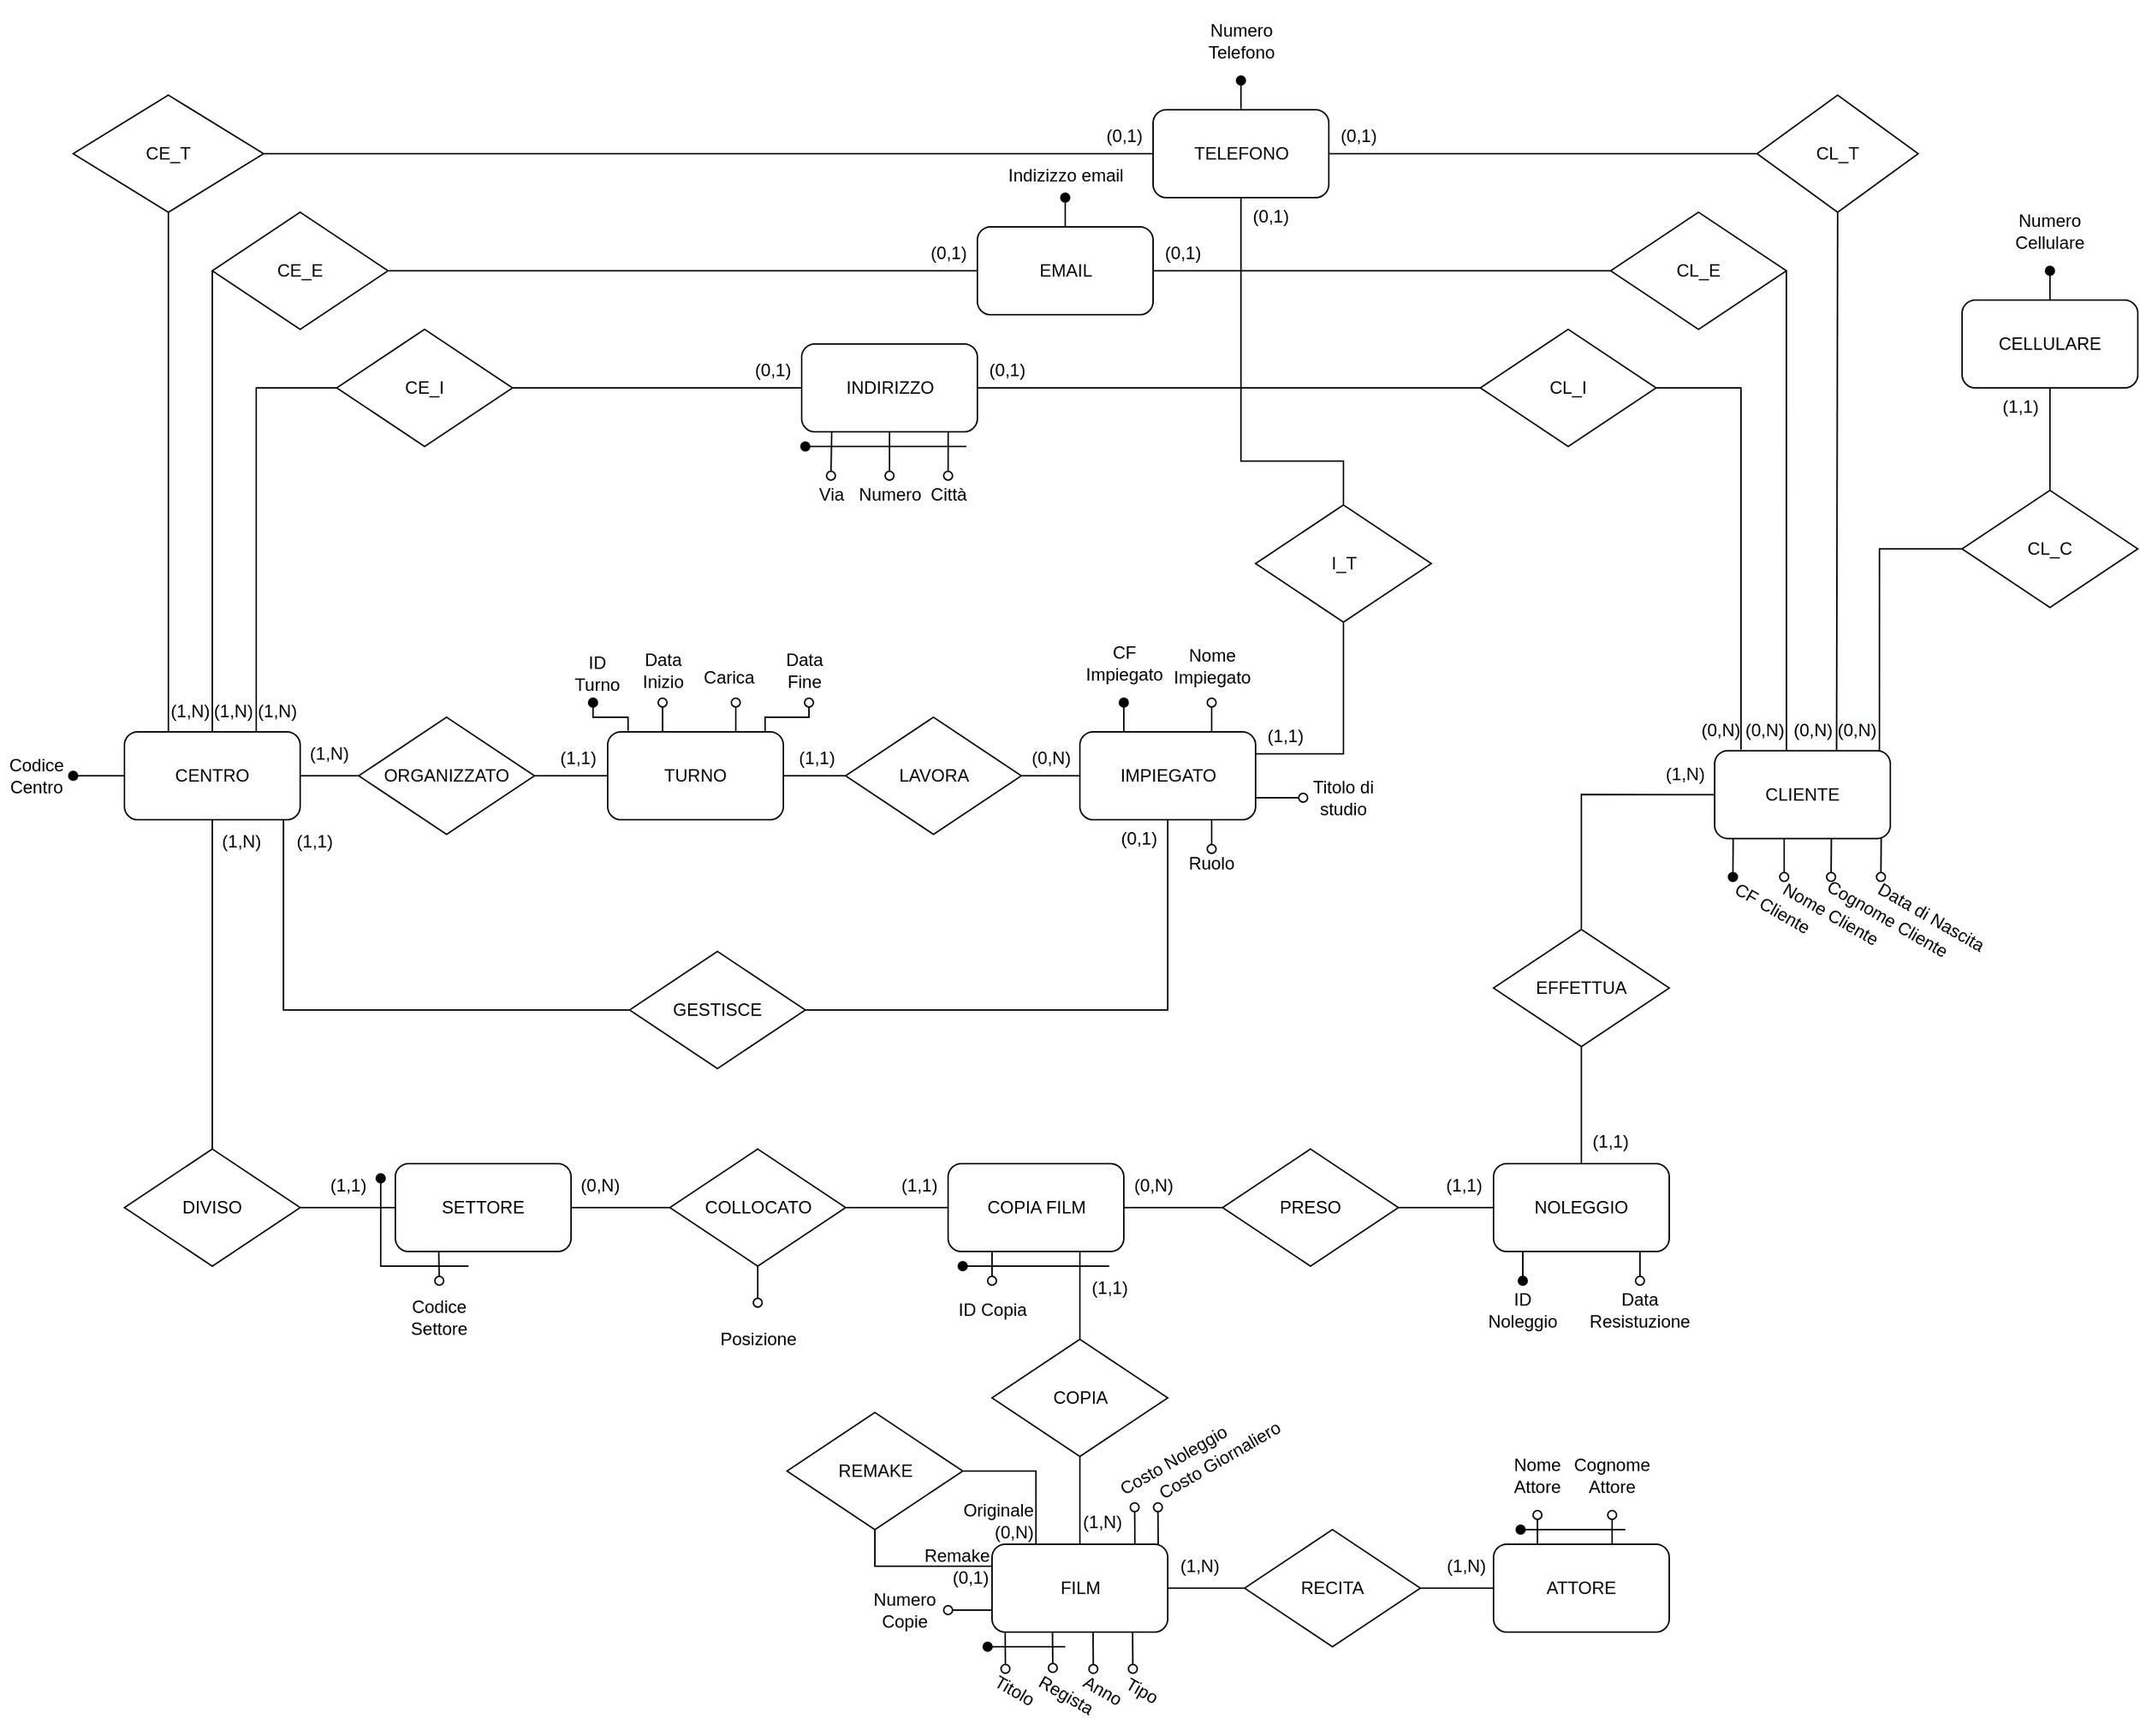 <mxfile version="14.9.3" type="github">
  <diagram id="fKsL_EHjpqXyekMX0sga" name="Page-1">
    <mxGraphModel dx="851" dy="971" grid="1" gridSize="10" guides="1" tooltips="1" connect="1" arrows="1" fold="1" page="1" pageScale="1" pageWidth="827" pageHeight="1169" math="0" shadow="0">
      <root>
        <mxCell id="0" />
        <mxCell id="1" parent="0" />
        <mxCell id="8RtSeTxi8FzCTflUy7ZF-2" style="edgeStyle=orthogonalEdgeStyle;rounded=0;orthogonalLoop=1;jettySize=auto;html=1;startArrow=none;startFill=0;endArrow=none;endFill=0;targetPerimeterSpacing=0;" parent="1" source="8RtSeTxi8FzCTflUy7ZF-31" target="8RtSeTxi8FzCTflUy7ZF-4" edge="1">
          <mxGeometry relative="1" as="geometry" />
        </mxCell>
        <mxCell id="8RtSeTxi8FzCTflUy7ZF-3" style="edgeStyle=orthogonalEdgeStyle;rounded=0;orthogonalLoop=1;jettySize=auto;html=1;entryX=0;entryY=0.5;entryDx=0;entryDy=0;startArrow=none;startFill=0;endArrow=none;endFill=0;targetPerimeterSpacing=0;" parent="1" source="8RtSeTxi8FzCTflUy7ZF-4" target="8RtSeTxi8FzCTflUy7ZF-88" edge="1">
          <mxGeometry relative="1" as="geometry" />
        </mxCell>
        <mxCell id="8RtSeTxi8FzCTflUy7ZF-4" value="LAVORA" style="rhombus;whiteSpace=wrap;html=1;" parent="1" vertex="1">
          <mxGeometry x="1427.5" y="530" width="120" height="80" as="geometry" />
        </mxCell>
        <mxCell id="8RtSeTxi8FzCTflUy7ZF-5" style="edgeStyle=orthogonalEdgeStyle;rounded=0;orthogonalLoop=1;jettySize=auto;html=1;entryX=1;entryY=0.5;entryDx=0;entryDy=0;startArrow=none;startFill=0;endArrow=none;endFill=0;targetPerimeterSpacing=0;exitX=0;exitY=0.5;exitDx=0;exitDy=0;" parent="1" source="8RtSeTxi8FzCTflUy7ZF-6" target="8RtSeTxi8FzCTflUy7ZF-15" edge="1">
          <mxGeometry relative="1" as="geometry" />
        </mxCell>
        <mxCell id="8RtSeTxi8FzCTflUy7ZF-6" value="ORGANIZZATO" style="rhombus;whiteSpace=wrap;html=1;" parent="1" vertex="1">
          <mxGeometry x="1095" y="530" width="120" height="80" as="geometry" />
        </mxCell>
        <mxCell id="8RtSeTxi8FzCTflUy7ZF-7" style="edgeStyle=orthogonalEdgeStyle;rounded=0;orthogonalLoop=1;jettySize=auto;html=1;entryX=1;entryY=0.5;entryDx=0;entryDy=0;startArrow=none;startFill=0;endArrow=none;endFill=0;targetPerimeterSpacing=0;exitX=0;exitY=0.5;exitDx=0;exitDy=0;" parent="1" source="8RtSeTxi8FzCTflUy7ZF-31" target="8RtSeTxi8FzCTflUy7ZF-6" edge="1">
          <mxGeometry relative="1" as="geometry">
            <mxPoint x="1335" y="570" as="sourcePoint" />
            <mxPoint x="1255" y="569.64" as="targetPoint" />
          </mxGeometry>
        </mxCell>
        <mxCell id="8RtSeTxi8FzCTflUy7ZF-9" style="edgeStyle=orthogonalEdgeStyle;rounded=0;orthogonalLoop=1;jettySize=auto;html=1;startArrow=none;startFill=0;endArrow=none;endFill=0;targetPerimeterSpacing=0;entryX=0.905;entryY=0.989;entryDx=0;entryDy=0;entryPerimeter=0;" parent="1" source="8RtSeTxi8FzCTflUy7ZF-10" target="8RtSeTxi8FzCTflUy7ZF-15" edge="1">
          <mxGeometry relative="1" as="geometry">
            <mxPoint x="1044" y="600" as="targetPoint" />
          </mxGeometry>
        </mxCell>
        <mxCell id="8RtSeTxi8FzCTflUy7ZF-10" value="GESTISCE" style="rhombus;whiteSpace=wrap;html=1;" parent="1" vertex="1">
          <mxGeometry x="1280" y="690" width="120" height="80" as="geometry" />
        </mxCell>
        <mxCell id="8RtSeTxi8FzCTflUy7ZF-11" style="edgeStyle=orthogonalEdgeStyle;rounded=0;orthogonalLoop=1;jettySize=auto;html=1;entryX=0.5;entryY=1;entryDx=0;entryDy=0;endArrow=none;endFill=0;" parent="1" source="8RtSeTxi8FzCTflUy7ZF-13" target="8RtSeTxi8FzCTflUy7ZF-15" edge="1">
          <mxGeometry relative="1" as="geometry" />
        </mxCell>
        <mxCell id="8RtSeTxi8FzCTflUy7ZF-12" style="edgeStyle=orthogonalEdgeStyle;rounded=0;orthogonalLoop=1;jettySize=auto;html=1;entryX=0;entryY=0.5;entryDx=0;entryDy=0;endArrow=none;endFill=0;" parent="1" source="8RtSeTxi8FzCTflUy7ZF-13" target="8RtSeTxi8FzCTflUy7ZF-47" edge="1">
          <mxGeometry relative="1" as="geometry" />
        </mxCell>
        <mxCell id="8RtSeTxi8FzCTflUy7ZF-13" value="DIVISO" style="rhombus;whiteSpace=wrap;html=1;" parent="1" vertex="1">
          <mxGeometry x="935" y="825" width="120" height="80" as="geometry" />
        </mxCell>
        <mxCell id="8RtSeTxi8FzCTflUy7ZF-43" style="edgeStyle=orthogonalEdgeStyle;rounded=0;orthogonalLoop=1;jettySize=auto;html=1;entryX=1;entryY=0.5;entryDx=0;entryDy=0;endArrow=none;endFill=0;exitX=0;exitY=0.5;exitDx=0;exitDy=0;" parent="1" source="8RtSeTxi8FzCTflUy7ZF-69" target="8RtSeTxi8FzCTflUy7ZF-47" edge="1">
          <mxGeometry relative="1" as="geometry" />
        </mxCell>
        <mxCell id="8RtSeTxi8FzCTflUy7ZF-44" style="edgeStyle=orthogonalEdgeStyle;rounded=0;orthogonalLoop=1;jettySize=auto;html=1;entryX=0;entryY=0.5;entryDx=0;entryDy=0;endArrow=none;endFill=0;exitX=1;exitY=0.5;exitDx=0;exitDy=0;" parent="1" source="8RtSeTxi8FzCTflUy7ZF-69" target="8RtSeTxi8FzCTflUy7ZF-61" edge="1">
          <mxGeometry relative="1" as="geometry" />
        </mxCell>
        <mxCell id="8RtSeTxi8FzCTflUy7ZF-45" value="" style="group" parent="1" vertex="1" connectable="0">
          <mxGeometry x="1067.5" y="835" width="212.5" height="130" as="geometry" />
        </mxCell>
        <mxCell id="8RtSeTxi8FzCTflUy7ZF-46" value="" style="group" parent="8RtSeTxi8FzCTflUy7ZF-45" vertex="1" connectable="0">
          <mxGeometry width="172.5" height="130" as="geometry" />
        </mxCell>
        <mxCell id="8RtSeTxi8FzCTflUy7ZF-47" value="SETTORE" style="rounded=1;whiteSpace=wrap;html=1;" parent="8RtSeTxi8FzCTflUy7ZF-46" vertex="1">
          <mxGeometry x="52.5" width="120" height="60" as="geometry" />
        </mxCell>
        <mxCell id="8RtSeTxi8FzCTflUy7ZF-48" value="Codice&lt;br&gt;Settore" style="text;html=1;strokeColor=none;fillColor=none;align=center;verticalAlign=middle;whiteSpace=wrap;rounded=0;rotation=0;" parent="8RtSeTxi8FzCTflUy7ZF-46" vertex="1">
          <mxGeometry x="52.5" y="80" width="60" height="50" as="geometry" />
        </mxCell>
        <mxCell id="8RtSeTxi8FzCTflUy7ZF-49" style="rounded=0;orthogonalLoop=1;jettySize=auto;html=1;startArrow=oval;startFill=0;endArrow=none;endFill=0;exitX=0.5;exitY=0;exitDx=0;exitDy=0;entryX=0.25;entryY=0;entryDx=0;entryDy=0;sourcePerimeterSpacing=0;" parent="8RtSeTxi8FzCTflUy7ZF-46" source="8RtSeTxi8FzCTflUy7ZF-48" edge="1">
          <mxGeometry relative="1" as="geometry">
            <mxPoint x="82.16" y="80" as="sourcePoint" />
            <mxPoint x="82.16" y="60" as="targetPoint" />
          </mxGeometry>
        </mxCell>
        <mxCell id="8RtSeTxi8FzCTflUy7ZF-50" style="rounded=0;orthogonalLoop=1;jettySize=auto;html=1;startArrow=oval;startFill=1;endArrow=none;endFill=0;edgeStyle=orthogonalEdgeStyle;" parent="8RtSeTxi8FzCTflUy7ZF-46" edge="1">
          <mxGeometry relative="1" as="geometry">
            <mxPoint x="102.5" y="70" as="targetPoint" />
            <mxPoint x="42.5" y="10" as="sourcePoint" />
            <Array as="points">
              <mxPoint x="42.5" y="70" />
              <mxPoint x="102.5" y="70" />
            </Array>
          </mxGeometry>
        </mxCell>
        <mxCell id="8RtSeTxi8FzCTflUy7ZF-51" value="(1,1)" style="text;html=1;strokeColor=none;fillColor=none;align=center;verticalAlign=middle;whiteSpace=wrap;rounded=0;" parent="8RtSeTxi8FzCTflUy7ZF-46" vertex="1">
          <mxGeometry width="40" height="30" as="geometry" />
        </mxCell>
        <mxCell id="8RtSeTxi8FzCTflUy7ZF-52" value="(0,N)" style="text;html=1;strokeColor=none;fillColor=none;align=center;verticalAlign=middle;whiteSpace=wrap;rounded=0;" parent="8RtSeTxi8FzCTflUy7ZF-45" vertex="1">
          <mxGeometry x="172.5" width="40" height="30" as="geometry" />
        </mxCell>
        <mxCell id="8RtSeTxi8FzCTflUy7ZF-53" style="edgeStyle=orthogonalEdgeStyle;rounded=0;orthogonalLoop=1;jettySize=auto;html=1;entryX=0.5;entryY=1;entryDx=0;entryDy=0;startArrow=none;startFill=0;endArrow=none;endFill=0;exitX=0.5;exitY=0;exitDx=0;exitDy=0;" parent="1" source="8RtSeTxi8FzCTflUy7ZF-98" target="8RtSeTxi8FzCTflUy7ZF-55" edge="1">
          <mxGeometry relative="1" as="geometry" />
        </mxCell>
        <mxCell id="8RtSeTxi8FzCTflUy7ZF-54" style="edgeStyle=orthogonalEdgeStyle;rounded=0;orthogonalLoop=1;jettySize=auto;html=1;entryX=0.75;entryY=1;entryDx=0;entryDy=0;startArrow=none;startFill=0;endArrow=none;endFill=0;exitX=0.5;exitY=0;exitDx=0;exitDy=0;" parent="1" source="8RtSeTxi8FzCTflUy7ZF-55" target="8RtSeTxi8FzCTflUy7ZF-61" edge="1">
          <mxGeometry relative="1" as="geometry" />
        </mxCell>
        <mxCell id="8RtSeTxi8FzCTflUy7ZF-55" value="COPIA" style="rhombus;whiteSpace=wrap;html=1;" parent="1" vertex="1">
          <mxGeometry x="1527.5" y="955" width="120" height="80" as="geometry" />
        </mxCell>
        <mxCell id="8RtSeTxi8FzCTflUy7ZF-56" style="edgeStyle=orthogonalEdgeStyle;rounded=0;orthogonalLoop=1;jettySize=auto;html=1;entryX=0.25;entryY=0;entryDx=0;entryDy=0;startArrow=none;startFill=0;endArrow=none;endFill=0;exitX=1;exitY=0.5;exitDx=0;exitDy=0;" parent="1" source="8RtSeTxi8FzCTflUy7ZF-58" target="8RtSeTxi8FzCTflUy7ZF-98" edge="1">
          <mxGeometry relative="1" as="geometry" />
        </mxCell>
        <mxCell id="8RtSeTxi8FzCTflUy7ZF-57" style="edgeStyle=orthogonalEdgeStyle;rounded=0;orthogonalLoop=1;jettySize=auto;html=1;entryX=0;entryY=0.25;entryDx=0;entryDy=0;startArrow=none;startFill=0;endArrow=none;endFill=0;exitX=0.5;exitY=1;exitDx=0;exitDy=0;" parent="1" source="8RtSeTxi8FzCTflUy7ZF-58" target="8RtSeTxi8FzCTflUy7ZF-98" edge="1">
          <mxGeometry relative="1" as="geometry" />
        </mxCell>
        <mxCell id="8RtSeTxi8FzCTflUy7ZF-58" value="REMAKE" style="rhombus;whiteSpace=wrap;html=1;" parent="1" vertex="1">
          <mxGeometry x="1387.5" y="1005" width="120" height="80" as="geometry" />
        </mxCell>
        <mxCell id="8RtSeTxi8FzCTflUy7ZF-59" style="edgeStyle=orthogonalEdgeStyle;rounded=0;orthogonalLoop=1;jettySize=auto;html=1;entryX=1;entryY=0.5;entryDx=0;entryDy=0;endArrow=none;endFill=0;exitX=0;exitY=0.5;exitDx=0;exitDy=0;" parent="1" source="8RtSeTxi8FzCTflUy7ZF-75" target="8RtSeTxi8FzCTflUy7ZF-61" edge="1">
          <mxGeometry relative="1" as="geometry">
            <mxPoint x="1617.5" y="865" as="targetPoint" />
          </mxGeometry>
        </mxCell>
        <mxCell id="8RtSeTxi8FzCTflUy7ZF-60" value="" style="group" parent="1" vertex="1" connectable="0">
          <mxGeometry x="1457.5" y="835" width="200" height="120" as="geometry" />
        </mxCell>
        <mxCell id="8RtSeTxi8FzCTflUy7ZF-61" value="COPIA FILM" style="rounded=1;whiteSpace=wrap;html=1;" parent="8RtSeTxi8FzCTflUy7ZF-60" vertex="1">
          <mxGeometry x="40" width="120" height="60" as="geometry" />
        </mxCell>
        <mxCell id="8RtSeTxi8FzCTflUy7ZF-62" value="ID Copia" style="text;html=1;strokeColor=none;fillColor=none;align=center;verticalAlign=middle;whiteSpace=wrap;rounded=0;rotation=0;" parent="8RtSeTxi8FzCTflUy7ZF-60" vertex="1">
          <mxGeometry x="40" y="80" width="60" height="40" as="geometry" />
        </mxCell>
        <mxCell id="8RtSeTxi8FzCTflUy7ZF-63" style="rounded=0;orthogonalLoop=1;jettySize=auto;html=1;startArrow=oval;startFill=0;endArrow=none;endFill=0;exitX=0.5;exitY=0;exitDx=0;exitDy=0;sourcePerimeterSpacing=0;entryX=0.25;entryY=1;entryDx=0;entryDy=0;" parent="8RtSeTxi8FzCTflUy7ZF-60" source="8RtSeTxi8FzCTflUy7ZF-62" target="8RtSeTxi8FzCTflUy7ZF-61" edge="1">
          <mxGeometry relative="1" as="geometry">
            <mxPoint x="-190.34" y="280" as="sourcePoint" />
            <mxPoint x="100" y="70" as="targetPoint" />
          </mxGeometry>
        </mxCell>
        <mxCell id="8RtSeTxi8FzCTflUy7ZF-64" value="" style="endArrow=none;html=1;startArrow=oval;startFill=1;" parent="8RtSeTxi8FzCTflUy7ZF-60" edge="1">
          <mxGeometry width="50" height="50" relative="1" as="geometry">
            <mxPoint x="50" y="70" as="sourcePoint" />
            <mxPoint x="150" y="70" as="targetPoint" />
          </mxGeometry>
        </mxCell>
        <mxCell id="8RtSeTxi8FzCTflUy7ZF-65" value="(1,1)" style="text;html=1;strokeColor=none;fillColor=none;align=center;verticalAlign=middle;whiteSpace=wrap;rounded=0;" parent="8RtSeTxi8FzCTflUy7ZF-60" vertex="1">
          <mxGeometry x="130" y="70" width="40" height="30" as="geometry" />
        </mxCell>
        <mxCell id="8RtSeTxi8FzCTflUy7ZF-66" value="(1,1)" style="text;html=1;strokeColor=none;fillColor=none;align=center;verticalAlign=middle;whiteSpace=wrap;rounded=0;" parent="8RtSeTxi8FzCTflUy7ZF-60" vertex="1">
          <mxGeometry width="40" height="30" as="geometry" />
        </mxCell>
        <mxCell id="8RtSeTxi8FzCTflUy7ZF-67" value="(0,N)" style="text;html=1;strokeColor=none;fillColor=none;align=center;verticalAlign=middle;whiteSpace=wrap;rounded=0;" parent="8RtSeTxi8FzCTflUy7ZF-60" vertex="1">
          <mxGeometry x="160" width="40" height="30" as="geometry" />
        </mxCell>
        <mxCell id="8RtSeTxi8FzCTflUy7ZF-74" style="edgeStyle=none;rounded=0;orthogonalLoop=1;jettySize=auto;html=1;entryX=0;entryY=0.5;entryDx=0;entryDy=0;startArrow=none;startFill=0;endArrow=none;endFill=0;fillColor=#000000;exitX=1;exitY=0.5;exitDx=0;exitDy=0;" parent="1" source="8RtSeTxi8FzCTflUy7ZF-75" edge="1">
          <mxGeometry relative="1" as="geometry">
            <mxPoint x="1805" y="865" as="sourcePoint" />
            <mxPoint x="1870" y="865" as="targetPoint" />
          </mxGeometry>
        </mxCell>
        <mxCell id="8RtSeTxi8FzCTflUy7ZF-75" value="PRESO" style="rhombus;whiteSpace=wrap;html=1;" parent="1" vertex="1">
          <mxGeometry x="1685" y="825" width="120" height="80" as="geometry" />
        </mxCell>
        <mxCell id="8RtSeTxi8FzCTflUy7ZF-77" value="" style="group" parent="1" vertex="1" connectable="0">
          <mxGeometry x="1547.5" y="465" width="260" height="180" as="geometry" />
        </mxCell>
        <mxCell id="8RtSeTxi8FzCTflUy7ZF-78" value="(0,N)" style="text;html=1;strokeColor=none;fillColor=none;align=center;verticalAlign=middle;whiteSpace=wrap;rounded=0;" parent="8RtSeTxi8FzCTflUy7ZF-77" vertex="1">
          <mxGeometry y="80" width="40" height="25" as="geometry" />
        </mxCell>
        <mxCell id="8RtSeTxi8FzCTflUy7ZF-79" value="(0,1)" style="text;html=1;strokeColor=none;fillColor=none;align=center;verticalAlign=middle;whiteSpace=wrap;rounded=0;" parent="8RtSeTxi8FzCTflUy7ZF-77" vertex="1">
          <mxGeometry x="60" y="135" width="40" height="25" as="geometry" />
        </mxCell>
        <mxCell id="8RtSeTxi8FzCTflUy7ZF-80" style="rounded=0;orthogonalLoop=1;jettySize=auto;html=1;entryX=0.75;entryY=0;entryDx=0;entryDy=0;startArrow=oval;startFill=1;endArrow=none;endFill=0;exitX=0.5;exitY=1;exitDx=0;exitDy=0;" parent="8RtSeTxi8FzCTflUy7ZF-77" source="8RtSeTxi8FzCTflUy7ZF-81" edge="1">
          <mxGeometry x="-73" as="geometry">
            <mxPoint x="70" y="75" as="targetPoint" />
          </mxGeometry>
        </mxCell>
        <mxCell id="8RtSeTxi8FzCTflUy7ZF-81" value="CF&lt;br&gt;Impiegato" style="text;html=1;strokeColor=none;fillColor=none;align=center;verticalAlign=middle;whiteSpace=wrap;rounded=0;labelPosition=center;verticalLabelPosition=middle;rotation=0;direction=east;" parent="8RtSeTxi8FzCTflUy7ZF-77" vertex="1">
          <mxGeometry x="40" width="60" height="55" as="geometry" />
        </mxCell>
        <mxCell id="8RtSeTxi8FzCTflUy7ZF-82" style="rounded=0;orthogonalLoop=1;jettySize=auto;html=1;startArrow=oval;startFill=0;endArrow=none;endFill=0;exitX=0.5;exitY=1;exitDx=0;exitDy=0;entryX=0.25;entryY=0;entryDx=0;entryDy=0;targetPerimeterSpacing=0;" parent="8RtSeTxi8FzCTflUy7ZF-77" source="8RtSeTxi8FzCTflUy7ZF-83" edge="1">
          <mxGeometry x="-73" as="geometry">
            <mxPoint x="145" y="-15.48" as="sourcePoint" />
            <mxPoint x="130" y="75" as="targetPoint" />
          </mxGeometry>
        </mxCell>
        <mxCell id="8RtSeTxi8FzCTflUy7ZF-83" value="Nome&lt;br&gt;Impiegato" style="text;html=1;strokeColor=none;fillColor=none;align=center;verticalAlign=middle;whiteSpace=wrap;rounded=0;rotation=0;" parent="8RtSeTxi8FzCTflUy7ZF-77" vertex="1">
          <mxGeometry x="100" y="5" width="60" height="50" as="geometry" />
        </mxCell>
        <mxCell id="8RtSeTxi8FzCTflUy7ZF-84" value="Titolo di&lt;br&gt;studio" style="text;html=1;strokeColor=none;fillColor=none;align=center;verticalAlign=middle;whiteSpace=wrap;rounded=0;rotation=0;" parent="8RtSeTxi8FzCTflUy7ZF-77" vertex="1">
          <mxGeometry x="192.5" y="100" width="55" height="40" as="geometry" />
        </mxCell>
        <mxCell id="8RtSeTxi8FzCTflUy7ZF-87" style="rounded=0;orthogonalLoop=1;jettySize=auto;html=1;startArrow=oval;startFill=0;endArrow=none;endFill=0;exitX=0;exitY=0.5;exitDx=0;exitDy=0;entryX=1;entryY=0.75;entryDx=0;entryDy=0;" parent="8RtSeTxi8FzCTflUy7ZF-77" source="8RtSeTxi8FzCTflUy7ZF-84" target="8RtSeTxi8FzCTflUy7ZF-88" edge="1">
          <mxGeometry x="-73" as="geometry">
            <mxPoint x="335" y="28" as="sourcePoint" />
            <mxPoint x="160" y="90" as="targetPoint" />
          </mxGeometry>
        </mxCell>
        <mxCell id="8RtSeTxi8FzCTflUy7ZF-88" value="IMPIEGATO" style="rounded=1;whiteSpace=wrap;html=1;" parent="8RtSeTxi8FzCTflUy7ZF-77" vertex="1">
          <mxGeometry x="40" y="75" width="120" height="60" as="geometry" />
        </mxCell>
        <mxCell id="8RtSeTxi8FzCTflUy7ZF-89" value="Ruolo" style="text;html=1;strokeColor=none;fillColor=none;align=center;verticalAlign=middle;whiteSpace=wrap;rounded=0;rotation=0;" parent="8RtSeTxi8FzCTflUy7ZF-77" vertex="1">
          <mxGeometry x="113.75" y="150" width="32.5" height="30" as="geometry" />
        </mxCell>
        <mxCell id="8RtSeTxi8FzCTflUy7ZF-90" style="rounded=0;orthogonalLoop=1;jettySize=auto;html=1;startArrow=none;startFill=0;endArrow=oval;endFill=0;exitX=0.5;exitY=1;exitDx=0;exitDy=0;entryX=0.25;entryY=0;entryDx=0;entryDy=0;targetPerimeterSpacing=0;" parent="8RtSeTxi8FzCTflUy7ZF-77" edge="1">
          <mxGeometry x="-73" y="80" as="geometry">
            <mxPoint x="130" y="135" as="sourcePoint" />
            <mxPoint x="130" y="155" as="targetPoint" />
          </mxGeometry>
        </mxCell>
        <mxCell id="8RtSeTxi8FzCTflUy7ZF-94" style="edgeStyle=orthogonalEdgeStyle;rounded=0;orthogonalLoop=1;jettySize=auto;html=1;entryX=0.5;entryY=1;entryDx=0;entryDy=0;shadow=0;startArrow=none;startFill=0;endArrow=none;endFill=0;fillColor=#000000;exitX=1;exitY=0.5;exitDx=0;exitDy=0;" parent="1" source="8RtSeTxi8FzCTflUy7ZF-10" target="8RtSeTxi8FzCTflUy7ZF-88" edge="1">
          <mxGeometry relative="1" as="geometry">
            <mxPoint x="1647.5" y="690" as="sourcePoint" />
          </mxGeometry>
        </mxCell>
        <mxCell id="8RtSeTxi8FzCTflUy7ZF-160" style="edgeStyle=orthogonalEdgeStyle;rounded=0;orthogonalLoop=1;jettySize=auto;html=1;entryX=0;entryY=0.5;entryDx=0;entryDy=0;endArrow=none;endFill=0;" parent="1" source="8RtSeTxi8FzCTflUy7ZF-98" target="8RtSeTxi8FzCTflUy7ZF-159" edge="1">
          <mxGeometry relative="1" as="geometry" />
        </mxCell>
        <mxCell id="8RtSeTxi8FzCTflUy7ZF-98" value="FILM" style="rounded=1;whiteSpace=wrap;html=1;" parent="1" vertex="1">
          <mxGeometry x="1527.5" y="1095" width="120" height="60" as="geometry" />
        </mxCell>
        <mxCell id="8RtSeTxi8FzCTflUy7ZF-99" value="(1,N)" style="text;html=1;strokeColor=none;fillColor=none;align=center;verticalAlign=middle;whiteSpace=wrap;rounded=0;" parent="1" vertex="1">
          <mxGeometry x="1587.5" y="1065" width="30" height="30" as="geometry" />
        </mxCell>
        <mxCell id="8RtSeTxi8FzCTflUy7ZF-100" value="" style="group;align=right;" parent="1" vertex="1" connectable="0">
          <mxGeometry x="1467.5" y="1095" width="60" height="30" as="geometry" />
        </mxCell>
        <mxCell id="8RtSeTxi8FzCTflUy7ZF-101" value="Remake" style="text;html=1;strokeColor=none;fillColor=none;align=right;verticalAlign=middle;whiteSpace=wrap;rounded=0;spacing=2;horizontal=1;spacingTop=0;" parent="8RtSeTxi8FzCTflUy7ZF-100" vertex="1">
          <mxGeometry width="60" height="15" as="geometry" />
        </mxCell>
        <mxCell id="8RtSeTxi8FzCTflUy7ZF-102" value="(0,1)" style="text;html=1;strokeColor=none;fillColor=none;align=center;verticalAlign=middle;whiteSpace=wrap;rounded=0;" parent="8RtSeTxi8FzCTflUy7ZF-100" vertex="1">
          <mxGeometry x="30" y="15" width="30" height="15" as="geometry" />
        </mxCell>
        <mxCell id="8RtSeTxi8FzCTflUy7ZF-103" value="Originale&lt;br&gt;(0,N)" style="text;html=1;strokeColor=none;fillColor=none;align=right;verticalAlign=middle;whiteSpace=wrap;rounded=0;spacing=2;horizontal=1;spacingTop=0;" parent="1" vertex="1">
          <mxGeometry x="1497.5" y="1062.5" width="60" height="32.5" as="geometry" />
        </mxCell>
        <mxCell id="8RtSeTxi8FzCTflUy7ZF-104" value="Titolo" style="text;html=1;strokeColor=none;fillColor=none;align=center;verticalAlign=middle;whiteSpace=wrap;rounded=0;rotation=30;" parent="1" vertex="1">
          <mxGeometry x="1517.5" y="1185" width="50" height="20" as="geometry" />
        </mxCell>
        <mxCell id="8RtSeTxi8FzCTflUy7ZF-105" style="rounded=0;orthogonalLoop=1;jettySize=auto;html=1;startArrow=oval;startFill=0;endArrow=none;endFill=0;exitX=0.25;exitY=0;exitDx=0;exitDy=0;sourcePerimeterSpacing=0;edgeStyle=orthogonalEdgeStyle;entryX=0.075;entryY=0.998;entryDx=0;entryDy=0;entryPerimeter=0;" parent="1" source="8RtSeTxi8FzCTflUy7ZF-104" target="8RtSeTxi8FzCTflUy7ZF-98" edge="1">
          <mxGeometry x="-510" y="-75" as="geometry">
            <mxPoint x="-439.97" y="103.17" as="sourcePoint" />
            <mxPoint x="-440" y="78.66" as="targetPoint" />
          </mxGeometry>
        </mxCell>
        <mxCell id="8RtSeTxi8FzCTflUy7ZF-106" style="rounded=0;orthogonalLoop=1;jettySize=auto;html=1;startArrow=oval;startFill=0;endArrow=none;endFill=0;exitX=0.25;exitY=0;exitDx=0;exitDy=0;sourcePerimeterSpacing=0;edgeStyle=orthogonalEdgeStyle;entryX=0.344;entryY=1.007;entryDx=0;entryDy=0;entryPerimeter=0;" parent="1" target="8RtSeTxi8FzCTflUy7ZF-98" edge="1">
          <mxGeometry x="-510" y="-75" as="geometry">
            <mxPoint x="1569.015" y="1179.514" as="sourcePoint" />
            <mxPoint x="-410" y="78.66" as="targetPoint" />
          </mxGeometry>
        </mxCell>
        <mxCell id="8RtSeTxi8FzCTflUy7ZF-107" value="" style="endArrow=none;html=1;startArrow=oval;startFill=1;" parent="1" edge="1">
          <mxGeometry x="-510" y="-75" width="50" height="50" as="geometry">
            <mxPoint x="1524.5" y="1165" as="sourcePoint" />
            <mxPoint x="1577.5" y="1165" as="targetPoint" />
          </mxGeometry>
        </mxCell>
        <mxCell id="8RtSeTxi8FzCTflUy7ZF-108" value="Anno" style="text;html=1;strokeColor=none;fillColor=none;align=center;verticalAlign=middle;whiteSpace=wrap;rounded=0;rotation=30;" parent="1" vertex="1">
          <mxGeometry x="1577.5" y="1185.12" width="50" height="20" as="geometry" />
        </mxCell>
        <mxCell id="8RtSeTxi8FzCTflUy7ZF-109" style="rounded=0;orthogonalLoop=1;jettySize=auto;html=1;startArrow=oval;startFill=0;endArrow=none;endFill=0;exitX=0.25;exitY=0;exitDx=0;exitDy=0;sourcePerimeterSpacing=0;edgeStyle=orthogonalEdgeStyle;entryX=0.075;entryY=0.998;entryDx=0;entryDy=0;entryPerimeter=0;" parent="1" source="8RtSeTxi8FzCTflUy7ZF-108" edge="1">
          <mxGeometry x="-510" y="-75" as="geometry">
            <mxPoint x="-379.97" y="103.29" as="sourcePoint" />
            <mxPoint x="1596.5" y="1155" as="targetPoint" />
          </mxGeometry>
        </mxCell>
        <mxCell id="8RtSeTxi8FzCTflUy7ZF-110" value="Tipo" style="text;html=1;strokeColor=none;fillColor=none;align=center;verticalAlign=middle;whiteSpace=wrap;rounded=0;rotation=30;" parent="1" vertex="1">
          <mxGeometry x="1604.5" y="1185" width="50" height="20" as="geometry" />
        </mxCell>
        <mxCell id="8RtSeTxi8FzCTflUy7ZF-111" style="rounded=0;orthogonalLoop=1;jettySize=auto;html=1;startArrow=oval;startFill=0;endArrow=none;endFill=0;exitX=0.25;exitY=0;exitDx=0;exitDy=0;sourcePerimeterSpacing=0;edgeStyle=orthogonalEdgeStyle;entryX=0.075;entryY=0.998;entryDx=0;entryDy=0;entryPerimeter=0;" parent="1" source="8RtSeTxi8FzCTflUy7ZF-110" edge="1">
          <mxGeometry x="-510" y="-75" as="geometry">
            <mxPoint x="-352.97" y="103.17" as="sourcePoint" />
            <mxPoint x="1623.5" y="1154.88" as="targetPoint" />
          </mxGeometry>
        </mxCell>
        <mxCell id="8RtSeTxi8FzCTflUy7ZF-112" value="(1,N)" style="text;html=1;strokeColor=none;fillColor=none;align=center;verticalAlign=middle;whiteSpace=wrap;rounded=0;" parent="1" vertex="1">
          <mxGeometry x="1657.5" y="1100" width="23" height="20" as="geometry" />
        </mxCell>
        <mxCell id="8RtSeTxi8FzCTflUy7ZF-113" value="Costo Noleggio" style="text;html=1;strokeColor=none;fillColor=none;align=center;verticalAlign=middle;whiteSpace=wrap;rounded=0;rotation=330;" parent="1" vertex="1">
          <mxGeometry x="1607.5" y="1027.5" width="87" height="20" as="geometry" />
        </mxCell>
        <mxCell id="8RtSeTxi8FzCTflUy7ZF-114" value="Costo Giornaliero" style="text;html=1;strokeColor=none;fillColor=none;align=center;verticalAlign=middle;whiteSpace=wrap;rounded=0;rotation=330;" parent="1" vertex="1">
          <mxGeometry x="1627.5" y="1027.5" width="110" height="20" as="geometry" />
        </mxCell>
        <mxCell id="8RtSeTxi8FzCTflUy7ZF-115" style="rounded=0;orthogonalLoop=1;jettySize=auto;html=1;startArrow=none;startFill=0;endArrow=oval;endFill=0;exitX=0.25;exitY=0;exitDx=0;exitDy=0;sourcePerimeterSpacing=0;edgeStyle=orthogonalEdgeStyle;entryX=0.075;entryY=0.998;entryDx=0;entryDy=0;entryPerimeter=0;" parent="1" edge="1">
          <mxGeometry x="-510" y="-75" as="geometry">
            <mxPoint x="1625.075" y="1095.0" as="sourcePoint" />
            <mxPoint x="1624.9" y="1069.79" as="targetPoint" />
          </mxGeometry>
        </mxCell>
        <mxCell id="8RtSeTxi8FzCTflUy7ZF-116" style="rounded=0;orthogonalLoop=1;jettySize=auto;html=1;startArrow=none;startFill=0;endArrow=oval;endFill=0;exitX=0.25;exitY=0;exitDx=0;exitDy=0;sourcePerimeterSpacing=0;edgeStyle=orthogonalEdgeStyle;entryX=0.075;entryY=0.998;entryDx=0;entryDy=0;entryPerimeter=0;" parent="1" edge="1">
          <mxGeometry x="-510" y="-75" as="geometry">
            <mxPoint x="1640.975" y="1095.0" as="sourcePoint" />
            <mxPoint x="1640.8" y="1069.79" as="targetPoint" />
          </mxGeometry>
        </mxCell>
        <mxCell id="8RtSeTxi8FzCTflUy7ZF-119" value="TELEFONO" style="rounded=1;whiteSpace=wrap;html=1;" parent="1" vertex="1">
          <mxGeometry x="1637.5" y="115" width="120" height="60" as="geometry" />
        </mxCell>
        <mxCell id="8RtSeTxi8FzCTflUy7ZF-123" style="edgeStyle=none;rounded=0;orthogonalLoop=1;jettySize=auto;html=1;entryX=0.5;entryY=0;entryDx=0;entryDy=0;startArrow=none;startFill=0;endArrow=none;endFill=0;fillColor=#000000;exitX=0.5;exitY=1;exitDx=0;exitDy=0;" parent="1" source="8RtSeTxi8FzCTflUy7ZF-125" target="8RtSeTxi8FzCTflUy7ZF-127" edge="1">
          <mxGeometry relative="1" as="geometry" />
        </mxCell>
        <mxCell id="8RtSeTxi8FzCTflUy7ZF-124" style="edgeStyle=orthogonalEdgeStyle;rounded=0;orthogonalLoop=1;jettySize=auto;html=1;startArrow=none;startFill=0;endArrow=none;endFill=0;fillColor=#000000;exitX=0.5;exitY=0;exitDx=0;exitDy=0;entryX=1;entryY=1;entryDx=0;entryDy=0;" parent="1" source="8RtSeTxi8FzCTflUy7ZF-125" target="8RtSeTxi8FzCTflUy7ZF-136" edge="1">
          <mxGeometry relative="1" as="geometry">
            <mxPoint x="2020" y="583" as="targetPoint" />
            <Array as="points">
              <mxPoint x="1930" y="583" />
            </Array>
          </mxGeometry>
        </mxCell>
        <mxCell id="8RtSeTxi8FzCTflUy7ZF-125" value="EFFETTUA" style="rhombus;whiteSpace=wrap;html=1;" parent="1" vertex="1">
          <mxGeometry x="1870" y="675" width="120" height="80" as="geometry" />
        </mxCell>
        <mxCell id="8RtSeTxi8FzCTflUy7ZF-126" value="" style="group" parent="1" vertex="1" connectable="0">
          <mxGeometry x="1830" y="805" width="170" height="150" as="geometry" />
        </mxCell>
        <mxCell id="8RtSeTxi8FzCTflUy7ZF-127" value="NOLEGGIO" style="rounded=1;whiteSpace=wrap;html=1;" parent="8RtSeTxi8FzCTflUy7ZF-126" vertex="1">
          <mxGeometry x="40" y="30.0" width="120" height="60" as="geometry" />
        </mxCell>
        <mxCell id="8RtSeTxi8FzCTflUy7ZF-128" value="Data Resistuzione" style="text;html=1;strokeColor=none;fillColor=none;align=center;verticalAlign=middle;whiteSpace=wrap;rounded=0;rotation=0;" parent="8RtSeTxi8FzCTflUy7ZF-126" vertex="1">
          <mxGeometry x="110" y="110" width="60" height="40" as="geometry" />
        </mxCell>
        <mxCell id="8RtSeTxi8FzCTflUy7ZF-129" style="rounded=0;orthogonalLoop=1;jettySize=auto;html=1;startArrow=oval;startFill=0;endArrow=none;endFill=0;exitX=0.5;exitY=0;exitDx=0;exitDy=0;entryX=0.75;entryY=1;entryDx=0;entryDy=0;sourcePerimeterSpacing=0;" parent="8RtSeTxi8FzCTflUy7ZF-126" source="8RtSeTxi8FzCTflUy7ZF-128" edge="1">
          <mxGeometry relative="1" as="geometry">
            <mxPoint x="-2425.34" y="520" as="sourcePoint" />
            <mxPoint x="140" y="90" as="targetPoint" />
          </mxGeometry>
        </mxCell>
        <mxCell id="8RtSeTxi8FzCTflUy7ZF-130" value="(1,1)" style="text;html=1;strokeColor=none;fillColor=none;align=center;verticalAlign=middle;whiteSpace=wrap;rounded=0;" parent="8RtSeTxi8FzCTflUy7ZF-126" vertex="1">
          <mxGeometry x="100" width="40" height="30" as="geometry" />
        </mxCell>
        <mxCell id="8RtSeTxi8FzCTflUy7ZF-131" value="ID Noleggio" style="text;html=1;strokeColor=none;fillColor=none;align=center;verticalAlign=middle;whiteSpace=wrap;rounded=0;rotation=0;" parent="8RtSeTxi8FzCTflUy7ZF-126" vertex="1">
          <mxGeometry x="30" y="110" width="60" height="40" as="geometry" />
        </mxCell>
        <mxCell id="8RtSeTxi8FzCTflUy7ZF-132" style="rounded=0;orthogonalLoop=1;jettySize=auto;html=1;startArrow=oval;startFill=1;endArrow=none;endFill=0;exitX=0.5;exitY=0;exitDx=0;exitDy=0;sourcePerimeterSpacing=0;entryX=0.25;entryY=1;entryDx=0;entryDy=0;" parent="8RtSeTxi8FzCTflUy7ZF-126" source="8RtSeTxi8FzCTflUy7ZF-131" edge="1">
          <mxGeometry relative="1" as="geometry">
            <mxPoint x="-2177.84" y="500" as="sourcePoint" />
            <mxPoint x="60" y="90" as="targetPoint" />
          </mxGeometry>
        </mxCell>
        <mxCell id="8RtSeTxi8FzCTflUy7ZF-133" value="(1,1)" style="text;html=1;strokeColor=none;fillColor=none;align=center;verticalAlign=middle;whiteSpace=wrap;rounded=0;" parent="8RtSeTxi8FzCTflUy7ZF-126" vertex="1">
          <mxGeometry y="30" width="40" height="30" as="geometry" />
        </mxCell>
        <mxCell id="8RtSeTxi8FzCTflUy7ZF-134" value="" style="group" parent="1" vertex="1" connectable="0">
          <mxGeometry x="1981" y="464.996" width="239.34" height="240.225" as="geometry" />
        </mxCell>
        <mxCell id="8RtSeTxi8FzCTflUy7ZF-135" value="CLIENTE" style="rounded=1;whiteSpace=wrap;html=1;" parent="8RtSeTxi8FzCTflUy7ZF-134" vertex="1">
          <mxGeometry x="40" y="87.834" width="120" height="60" as="geometry" />
        </mxCell>
        <mxCell id="8RtSeTxi8FzCTflUy7ZF-136" value="(1,N)" style="text;html=1;strokeColor=none;fillColor=none;align=center;verticalAlign=middle;whiteSpace=wrap;rounded=0;" parent="8RtSeTxi8FzCTflUy7ZF-134" vertex="1">
          <mxGeometry y="90" width="40" height="27.83" as="geometry" />
        </mxCell>
        <mxCell id="8RtSeTxi8FzCTflUy7ZF-145" value="CF Cliente" style="text;html=1;strokeColor=none;fillColor=none;align=center;verticalAlign=middle;whiteSpace=wrap;rounded=0;rotation=30;" parent="8RtSeTxi8FzCTflUy7ZF-134" vertex="1">
          <mxGeometry x="38.13" y="182.43" width="83.45" height="26.76" as="geometry" />
        </mxCell>
        <mxCell id="8RtSeTxi8FzCTflUy7ZF-146" style="rounded=0;orthogonalLoop=1;jettySize=auto;html=1;startArrow=none;startFill=0;endArrow=oval;endFill=1;sourcePerimeterSpacing=0;edgeStyle=orthogonalEdgeStyle;entryX=0.105;entryY=0.004;entryDx=0;entryDy=0;entryPerimeter=0;exitX=0;exitY=1;exitDx=0;exitDy=0;" parent="8RtSeTxi8FzCTflUy7ZF-134" edge="1">
          <mxGeometry relative="1" as="geometry">
            <mxPoint x="52.694" y="147.834" as="sourcePoint" />
            <mxPoint x="52.5" y="174.104" as="targetPoint" />
          </mxGeometry>
        </mxCell>
        <mxCell id="8RtSeTxi8FzCTflUy7ZF-147" value="Nome Cliente" style="text;html=1;strokeColor=none;fillColor=none;align=center;verticalAlign=middle;whiteSpace=wrap;rounded=0;rotation=30;spacingLeft=2;spacingTop=0;" parent="8RtSeTxi8FzCTflUy7ZF-134" vertex="1">
          <mxGeometry x="66.49" y="187.73" width="104.82" height="22.57" as="geometry" />
        </mxCell>
        <mxCell id="8RtSeTxi8FzCTflUy7ZF-148" style="rounded=0;orthogonalLoop=1;jettySize=auto;html=1;startArrow=none;startFill=0;endArrow=oval;endFill=0;sourcePerimeterSpacing=0;edgeStyle=orthogonalEdgeStyle;entryX=0.105;entryY=0.004;entryDx=0;entryDy=0;entryPerimeter=0;exitX=0;exitY=1;exitDx=0;exitDy=0;" parent="8RtSeTxi8FzCTflUy7ZF-134" edge="1">
          <mxGeometry relative="1" as="geometry">
            <mxPoint x="87.5" y="147.834" as="sourcePoint" />
            <mxPoint x="87.5" y="174.104" as="targetPoint" />
          </mxGeometry>
        </mxCell>
        <mxCell id="8RtSeTxi8FzCTflUy7ZF-149" value="Cognome Cliente" style="text;html=1;strokeColor=none;fillColor=none;align=center;verticalAlign=middle;whiteSpace=wrap;rounded=0;rotation=30;" parent="8RtSeTxi8FzCTflUy7ZF-134" vertex="1">
          <mxGeometry x="103.02" y="196.24" width="110" height="13.65" as="geometry" />
        </mxCell>
        <mxCell id="8RtSeTxi8FzCTflUy7ZF-150" style="rounded=0;orthogonalLoop=1;jettySize=auto;html=1;startArrow=none;startFill=0;endArrow=oval;endFill=0;sourcePerimeterSpacing=0;edgeStyle=orthogonalEdgeStyle;entryX=0.105;entryY=0.004;entryDx=0;entryDy=0;entryPerimeter=0;exitX=0;exitY=1;exitDx=0;exitDy=0;" parent="8RtSeTxi8FzCTflUy7ZF-134" edge="1">
          <mxGeometry relative="1" as="geometry">
            <mxPoint x="119.724" y="147.834" as="sourcePoint" />
            <mxPoint x="119.53" y="174.104" as="targetPoint" />
          </mxGeometry>
        </mxCell>
        <mxCell id="8RtSeTxi8FzCTflUy7ZF-151" value="Data di Nascita" style="text;html=1;strokeColor=none;fillColor=none;align=center;verticalAlign=middle;whiteSpace=wrap;rounded=0;rotation=30;" parent="8RtSeTxi8FzCTflUy7ZF-134" vertex="1">
          <mxGeometry x="137.23" y="189.78" width="102.11" height="23.87" as="geometry" />
        </mxCell>
        <mxCell id="8RtSeTxi8FzCTflUy7ZF-152" style="rounded=0;orthogonalLoop=1;jettySize=auto;html=1;startArrow=none;startFill=0;endArrow=oval;endFill=0;sourcePerimeterSpacing=0;edgeStyle=orthogonalEdgeStyle;entryX=0.105;entryY=0.004;entryDx=0;entryDy=0;entryPerimeter=0;exitX=0;exitY=1;exitDx=0;exitDy=0;" parent="8RtSeTxi8FzCTflUy7ZF-134" edge="1">
          <mxGeometry relative="1" as="geometry">
            <mxPoint x="153.764" y="147.834" as="sourcePoint" />
            <mxPoint x="153.57" y="174.104" as="targetPoint" />
          </mxGeometry>
        </mxCell>
        <mxCell id="k6O6tBiYiDpDB8z57q2e-50" value="&lt;span style=&quot;color: rgb(0, 0, 0); font-family: helvetica; font-size: 12px; font-style: normal; font-weight: normal; letter-spacing: normal; text-align: center; text-indent: 0px; text-transform: none; word-spacing: 0px; background-color: rgb(248, 249, 250); text-decoration: none; display: inline; float: none;&quot;&gt;(0,N)&lt;/span&gt;" style="text;whiteSpace=wrap;html=1;" parent="8RtSeTxi8FzCTflUy7ZF-134" vertex="1">
          <mxGeometry x="29" y="60.004" width="30" height="20" as="geometry" />
        </mxCell>
        <mxCell id="k6O6tBiYiDpDB8z57q2e-51" value="&lt;span style=&quot;color: rgb(0, 0, 0); font-family: helvetica; font-size: 12px; font-style: normal; font-weight: normal; letter-spacing: normal; text-align: center; text-indent: 0px; text-transform: none; word-spacing: 0px; background-color: rgb(248, 249, 250); text-decoration: none; display: inline; float: none;&quot;&gt;(0,N)&lt;/span&gt;" style="text;whiteSpace=wrap;html=1;" parent="8RtSeTxi8FzCTflUy7ZF-134" vertex="1">
          <mxGeometry x="59" y="60.004" width="30" height="20" as="geometry" />
        </mxCell>
        <mxCell id="k6O6tBiYiDpDB8z57q2e-52" value="&lt;span style=&quot;color: rgb(0, 0, 0); font-family: helvetica; font-size: 12px; font-style: normal; font-weight: normal; letter-spacing: normal; text-align: center; text-indent: 0px; text-transform: none; word-spacing: 0px; background-color: rgb(248, 249, 250); text-decoration: none; display: inline; float: none;&quot;&gt;(0,N)&lt;/span&gt;" style="text;whiteSpace=wrap;html=1;" parent="8RtSeTxi8FzCTflUy7ZF-134" vertex="1">
          <mxGeometry x="91.58" y="60.004" width="30" height="20" as="geometry" />
        </mxCell>
        <mxCell id="k6O6tBiYiDpDB8z57q2e-53" value="&lt;span style=&quot;color: rgb(0, 0, 0); font-family: helvetica; font-size: 12px; font-style: normal; font-weight: normal; letter-spacing: normal; text-align: center; text-indent: 0px; text-transform: none; word-spacing: 0px; background-color: rgb(248, 249, 250); text-decoration: none; display: inline; float: none;&quot;&gt;(0,N)&lt;/span&gt;" style="text;whiteSpace=wrap;html=1;" parent="8RtSeTxi8FzCTflUy7ZF-134" vertex="1">
          <mxGeometry x="121.58" y="60.004" width="30" height="20" as="geometry" />
        </mxCell>
        <mxCell id="8RtSeTxi8FzCTflUy7ZF-161" style="edgeStyle=orthogonalEdgeStyle;rounded=0;orthogonalLoop=1;jettySize=auto;html=1;entryX=1;entryY=0.5;entryDx=0;entryDy=0;endArrow=none;endFill=0;" parent="1" source="8RtSeTxi8FzCTflUy7ZF-157" target="8RtSeTxi8FzCTflUy7ZF-159" edge="1">
          <mxGeometry relative="1" as="geometry" />
        </mxCell>
        <mxCell id="8RtSeTxi8FzCTflUy7ZF-157" value="ATTORE" style="rounded=1;whiteSpace=wrap;html=1;" parent="1" vertex="1">
          <mxGeometry x="1870" y="1095" width="120" height="60" as="geometry" />
        </mxCell>
        <mxCell id="8RtSeTxi8FzCTflUy7ZF-159" value="RECITA" style="rhombus;whiteSpace=wrap;html=1;" parent="1" vertex="1">
          <mxGeometry x="1700" y="1085" width="120" height="80" as="geometry" />
        </mxCell>
        <mxCell id="8RtSeTxi8FzCTflUy7ZF-162" value="(1,N)" style="text;html=1;strokeColor=none;fillColor=none;align=center;verticalAlign=middle;whiteSpace=wrap;rounded=0;" parent="1" vertex="1">
          <mxGeometry x="1840" y="1100" width="23" height="20" as="geometry" />
        </mxCell>
        <mxCell id="8RtSeTxi8FzCTflUy7ZF-163" style="rounded=0;orthogonalLoop=1;jettySize=auto;html=1;entryX=0.75;entryY=0;entryDx=0;entryDy=0;startArrow=oval;startFill=0;endArrow=none;endFill=0;exitX=0.5;exitY=1;exitDx=0;exitDy=0;" parent="1" source="8RtSeTxi8FzCTflUy7ZF-164" edge="1">
          <mxGeometry x="199.5" y="800" as="geometry">
            <mxPoint x="1900" y="1095" as="targetPoint" />
          </mxGeometry>
        </mxCell>
        <mxCell id="8RtSeTxi8FzCTflUy7ZF-164" value="Nome&lt;br&gt;Attore" style="text;html=1;strokeColor=none;fillColor=none;align=center;verticalAlign=middle;whiteSpace=wrap;rounded=0;labelPosition=center;verticalLabelPosition=middle;rotation=0;direction=east;" parent="1" vertex="1">
          <mxGeometry x="1870" y="1020" width="60" height="55" as="geometry" />
        </mxCell>
        <mxCell id="8RtSeTxi8FzCTflUy7ZF-165" style="rounded=0;orthogonalLoop=1;jettySize=auto;html=1;entryX=0.75;entryY=0;entryDx=0;entryDy=0;startArrow=oval;startFill=0;endArrow=none;endFill=0;exitX=0.5;exitY=1;exitDx=0;exitDy=0;" parent="1" source="8RtSeTxi8FzCTflUy7ZF-166" edge="1">
          <mxGeometry x="250.5" y="800" as="geometry">
            <mxPoint x="1951" y="1095" as="targetPoint" />
          </mxGeometry>
        </mxCell>
        <mxCell id="8RtSeTxi8FzCTflUy7ZF-166" value="Cognome&lt;br&gt;Attore" style="text;html=1;strokeColor=none;fillColor=none;align=center;verticalAlign=middle;whiteSpace=wrap;rounded=0;labelPosition=center;verticalLabelPosition=middle;rotation=0;direction=east;" parent="1" vertex="1">
          <mxGeometry x="1921" y="1020" width="60" height="55" as="geometry" />
        </mxCell>
        <mxCell id="8RtSeTxi8FzCTflUy7ZF-167" value="" style="endArrow=none;html=1;startArrow=oval;startFill=1;" parent="1" edge="1">
          <mxGeometry x="-146" y="-155" width="50" height="50" as="geometry">
            <mxPoint x="1888.5" y="1085" as="sourcePoint" />
            <mxPoint x="1960" y="1085" as="targetPoint" />
          </mxGeometry>
        </mxCell>
        <mxCell id="8RtSeTxi8FzCTflUy7ZF-15" value="CENTRO" style="rounded=1;whiteSpace=wrap;html=1;" parent="1" vertex="1">
          <mxGeometry x="935" y="540" width="120" height="60" as="geometry" />
        </mxCell>
        <mxCell id="8RtSeTxi8FzCTflUy7ZF-20" value="Codice&lt;br&gt;Centro" style="text;html=1;strokeColor=none;fillColor=none;align=center;verticalAlign=middle;whiteSpace=wrap;rounded=0;" parent="1" vertex="1">
          <mxGeometry x="850" y="550" width="50" height="40" as="geometry" />
        </mxCell>
        <mxCell id="8RtSeTxi8FzCTflUy7ZF-22" style="edgeStyle=orthogonalEdgeStyle;rounded=0;orthogonalLoop=1;jettySize=auto;html=1;startArrow=oval;startFill=1;endArrow=none;endFill=0;entryX=0;entryY=0.5;entryDx=0;entryDy=0;exitX=1;exitY=0.5;exitDx=0;exitDy=0;" parent="1" source="8RtSeTxi8FzCTflUy7ZF-20" target="8RtSeTxi8FzCTflUy7ZF-15" edge="1">
          <mxGeometry x="830" y="465" as="geometry">
            <mxPoint x="935" y="510" as="sourcePoint" />
            <mxPoint x="945" y="590" as="targetPoint" />
            <Array as="points">
              <mxPoint x="930" y="570" />
              <mxPoint x="930" y="570" />
            </Array>
          </mxGeometry>
        </mxCell>
        <mxCell id="8RtSeTxi8FzCTflUy7ZF-24" value="(1,N)" style="text;html=1;strokeColor=none;fillColor=none;align=center;verticalAlign=middle;whiteSpace=wrap;rounded=0;" parent="1" vertex="1">
          <mxGeometry x="1055" y="540" width="40" height="30" as="geometry" />
        </mxCell>
        <mxCell id="8RtSeTxi8FzCTflUy7ZF-27" value="(1,1)" style="text;html=1;strokeColor=none;fillColor=none;align=center;verticalAlign=middle;whiteSpace=wrap;rounded=0;" parent="1" vertex="1">
          <mxGeometry x="1045" y="600" width="40" height="30" as="geometry" />
        </mxCell>
        <mxCell id="8RtSeTxi8FzCTflUy7ZF-28" value="(1,N)" style="text;html=1;strokeColor=none;fillColor=none;align=center;verticalAlign=middle;whiteSpace=wrap;rounded=0;" parent="1" vertex="1">
          <mxGeometry x="995" y="600" width="40" height="30" as="geometry" />
        </mxCell>
        <mxCell id="k6O6tBiYiDpDB8z57q2e-3" style="edgeStyle=orthogonalEdgeStyle;rounded=0;orthogonalLoop=1;jettySize=auto;html=1;entryX=0.25;entryY=0;entryDx=0;entryDy=0;endArrow=none;endFill=0;" parent="1" source="k6O6tBiYiDpDB8z57q2e-2" target="8RtSeTxi8FzCTflUy7ZF-15" edge="1">
          <mxGeometry relative="1" as="geometry" />
        </mxCell>
        <mxCell id="k6O6tBiYiDpDB8z57q2e-4" style="edgeStyle=orthogonalEdgeStyle;rounded=0;orthogonalLoop=1;jettySize=auto;html=1;entryX=0;entryY=0.5;entryDx=0;entryDy=0;endArrow=none;endFill=0;exitX=1;exitY=0.5;exitDx=0;exitDy=0;" parent="1" source="k6O6tBiYiDpDB8z57q2e-2" target="8RtSeTxi8FzCTflUy7ZF-119" edge="1">
          <mxGeometry relative="1" as="geometry" />
        </mxCell>
        <mxCell id="k6O6tBiYiDpDB8z57q2e-2" value="CE_T" style="rhombus;whiteSpace=wrap;html=1;" parent="1" vertex="1">
          <mxGeometry x="900" y="105" width="130" height="80" as="geometry" />
        </mxCell>
        <mxCell id="k6O6tBiYiDpDB8z57q2e-6" value="EMAIL" style="rounded=1;whiteSpace=wrap;html=1;" parent="1" vertex="1">
          <mxGeometry x="1517.5" y="195" width="120" height="60" as="geometry" />
        </mxCell>
        <mxCell id="k6O6tBiYiDpDB8z57q2e-7" value="INDIRIZZO" style="rounded=1;whiteSpace=wrap;html=1;" parent="1" vertex="1">
          <mxGeometry x="1397.5" y="275" width="120" height="60" as="geometry" />
        </mxCell>
        <mxCell id="k6O6tBiYiDpDB8z57q2e-9" style="edgeStyle=orthogonalEdgeStyle;rounded=0;orthogonalLoop=1;jettySize=auto;html=1;entryX=0;entryY=0.5;entryDx=0;entryDy=0;endArrow=none;endFill=0;exitX=1;exitY=0.5;exitDx=0;exitDy=0;" parent="1" source="k6O6tBiYiDpDB8z57q2e-8" target="k6O6tBiYiDpDB8z57q2e-6" edge="1">
          <mxGeometry relative="1" as="geometry" />
        </mxCell>
        <mxCell id="k6O6tBiYiDpDB8z57q2e-10" style="edgeStyle=orthogonalEdgeStyle;rounded=0;orthogonalLoop=1;jettySize=auto;html=1;entryX=0.5;entryY=0;entryDx=0;entryDy=0;endArrow=none;endFill=0;exitX=0;exitY=0.5;exitDx=0;exitDy=0;" parent="1" source="k6O6tBiYiDpDB8z57q2e-8" target="8RtSeTxi8FzCTflUy7ZF-15" edge="1">
          <mxGeometry relative="1" as="geometry">
            <Array as="points">
              <mxPoint x="995" y="375" />
              <mxPoint x="995" y="375" />
            </Array>
          </mxGeometry>
        </mxCell>
        <mxCell id="k6O6tBiYiDpDB8z57q2e-8" value="CE_E" style="rhombus;whiteSpace=wrap;html=1;" parent="1" vertex="1">
          <mxGeometry x="995" y="185" width="120" height="80" as="geometry" />
        </mxCell>
        <mxCell id="k6O6tBiYiDpDB8z57q2e-12" style="edgeStyle=orthogonalEdgeStyle;rounded=0;orthogonalLoop=1;jettySize=auto;html=1;entryX=0;entryY=0.5;entryDx=0;entryDy=0;endArrow=none;endFill=0;" parent="1" source="k6O6tBiYiDpDB8z57q2e-11" target="k6O6tBiYiDpDB8z57q2e-7" edge="1">
          <mxGeometry relative="1" as="geometry" />
        </mxCell>
        <mxCell id="k6O6tBiYiDpDB8z57q2e-13" style="edgeStyle=orthogonalEdgeStyle;rounded=0;orthogonalLoop=1;jettySize=auto;html=1;entryX=0.75;entryY=0;entryDx=0;entryDy=0;endArrow=none;endFill=0;" parent="1" source="k6O6tBiYiDpDB8z57q2e-11" target="8RtSeTxi8FzCTflUy7ZF-15" edge="1">
          <mxGeometry relative="1" as="geometry" />
        </mxCell>
        <mxCell id="k6O6tBiYiDpDB8z57q2e-11" value="CE_I" style="rhombus;whiteSpace=wrap;html=1;" parent="1" vertex="1">
          <mxGeometry x="1080" y="265" width="120" height="80" as="geometry" />
        </mxCell>
        <mxCell id="k6O6tBiYiDpDB8z57q2e-15" style="rounded=0;orthogonalLoop=1;jettySize=auto;html=1;entryX=0.75;entryY=0;entryDx=0;entryDy=0;startArrow=oval;startFill=1;endArrow=none;endFill=0;exitX=0.5;exitY=1;exitDx=0;exitDy=0;" parent="1" source="k6O6tBiYiDpDB8z57q2e-16" edge="1">
          <mxGeometry x="-3" y="-180" as="geometry">
            <mxPoint x="1697.5" y="115" as="targetPoint" />
          </mxGeometry>
        </mxCell>
        <mxCell id="k6O6tBiYiDpDB8z57q2e-16" value="Numero&lt;br&gt;Telefono" style="text;html=1;strokeColor=none;fillColor=none;align=center;verticalAlign=middle;whiteSpace=wrap;rounded=0;labelPosition=center;verticalLabelPosition=middle;rotation=0;direction=east;" parent="1" vertex="1">
          <mxGeometry x="1667.5" y="40" width="60" height="55" as="geometry" />
        </mxCell>
        <mxCell id="k6O6tBiYiDpDB8z57q2e-18" style="edgeStyle=orthogonalEdgeStyle;rounded=0;orthogonalLoop=1;jettySize=auto;html=1;entryX=1;entryY=0.25;entryDx=0;entryDy=0;endArrow=none;endFill=0;exitX=0.5;exitY=1;exitDx=0;exitDy=0;" parent="1" source="k6O6tBiYiDpDB8z57q2e-17" target="8RtSeTxi8FzCTflUy7ZF-88" edge="1">
          <mxGeometry relative="1" as="geometry" />
        </mxCell>
        <mxCell id="k6O6tBiYiDpDB8z57q2e-19" style="edgeStyle=orthogonalEdgeStyle;rounded=0;orthogonalLoop=1;jettySize=auto;html=1;entryX=0.5;entryY=1;entryDx=0;entryDy=0;endArrow=none;endFill=0;" parent="1" source="k6O6tBiYiDpDB8z57q2e-17" target="8RtSeTxi8FzCTflUy7ZF-119" edge="1">
          <mxGeometry relative="1" as="geometry">
            <Array as="points">
              <mxPoint x="1767" y="355" />
              <mxPoint x="1697" y="355" />
            </Array>
          </mxGeometry>
        </mxCell>
        <mxCell id="k6O6tBiYiDpDB8z57q2e-17" value="I_T" style="rhombus;whiteSpace=wrap;html=1;" parent="1" vertex="1">
          <mxGeometry x="1707.5" y="385" width="120" height="80" as="geometry" />
        </mxCell>
        <mxCell id="k6O6tBiYiDpDB8z57q2e-21" style="rounded=0;orthogonalLoop=1;jettySize=auto;html=1;endArrow=none;endFill=0;entryX=0.694;entryY=0;entryDx=0;entryDy=0;entryPerimeter=0;exitX=0.5;exitY=1;exitDx=0;exitDy=0;" parent="1" source="k6O6tBiYiDpDB8z57q2e-20" target="8RtSeTxi8FzCTflUy7ZF-135" edge="1">
          <mxGeometry relative="1" as="geometry">
            <mxPoint x="2100" y="552" as="targetPoint" />
          </mxGeometry>
        </mxCell>
        <mxCell id="k6O6tBiYiDpDB8z57q2e-22" style="edgeStyle=orthogonalEdgeStyle;rounded=0;orthogonalLoop=1;jettySize=auto;html=1;entryX=1;entryY=0.5;entryDx=0;entryDy=0;endArrow=none;endFill=0;" parent="1" source="k6O6tBiYiDpDB8z57q2e-20" target="8RtSeTxi8FzCTflUy7ZF-119" edge="1">
          <mxGeometry relative="1" as="geometry" />
        </mxCell>
        <mxCell id="k6O6tBiYiDpDB8z57q2e-20" value="CL_T" style="rhombus;whiteSpace=wrap;html=1;" parent="1" vertex="1">
          <mxGeometry x="2050" y="105" width="110" height="80" as="geometry" />
        </mxCell>
        <mxCell id="k6O6tBiYiDpDB8z57q2e-24" style="edgeStyle=orthogonalEdgeStyle;rounded=0;orthogonalLoop=1;jettySize=auto;html=1;entryX=1;entryY=0.5;entryDx=0;entryDy=0;endArrow=none;endFill=0;" parent="1" source="k6O6tBiYiDpDB8z57q2e-23" target="k6O6tBiYiDpDB8z57q2e-6" edge="1">
          <mxGeometry relative="1" as="geometry" />
        </mxCell>
        <mxCell id="k6O6tBiYiDpDB8z57q2e-25" style="rounded=0;orthogonalLoop=1;jettySize=auto;html=1;endArrow=none;endFill=0;exitX=1;exitY=0.5;exitDx=0;exitDy=0;entryX=0.409;entryY=-0.005;entryDx=0;entryDy=0;entryPerimeter=0;edgeStyle=orthogonalEdgeStyle;" parent="1" source="k6O6tBiYiDpDB8z57q2e-23" target="8RtSeTxi8FzCTflUy7ZF-135" edge="1">
          <mxGeometry relative="1" as="geometry">
            <mxPoint x="2070" y="555" as="targetPoint" />
            <Array as="points">
              <mxPoint x="2070" y="315" />
              <mxPoint x="2070" y="315" />
            </Array>
          </mxGeometry>
        </mxCell>
        <mxCell id="k6O6tBiYiDpDB8z57q2e-23" value="CL_E" style="rhombus;whiteSpace=wrap;html=1;" parent="1" vertex="1">
          <mxGeometry x="1950" y="185" width="120" height="80" as="geometry" />
        </mxCell>
        <mxCell id="k6O6tBiYiDpDB8z57q2e-27" style="edgeStyle=orthogonalEdgeStyle;rounded=0;orthogonalLoop=1;jettySize=auto;html=1;entryX=0.153;entryY=-0.012;entryDx=0;entryDy=0;endArrow=none;endFill=0;exitX=1;exitY=0.5;exitDx=0;exitDy=0;entryPerimeter=0;" parent="1" source="k6O6tBiYiDpDB8z57q2e-26" target="8RtSeTxi8FzCTflUy7ZF-135" edge="1">
          <mxGeometry relative="1" as="geometry">
            <Array as="points">
              <mxPoint x="2039" y="305" />
              <mxPoint x="2039" y="552" />
            </Array>
          </mxGeometry>
        </mxCell>
        <mxCell id="k6O6tBiYiDpDB8z57q2e-28" style="edgeStyle=orthogonalEdgeStyle;rounded=0;orthogonalLoop=1;jettySize=auto;html=1;entryX=1;entryY=0.5;entryDx=0;entryDy=0;endArrow=none;endFill=0;" parent="1" source="k6O6tBiYiDpDB8z57q2e-26" target="k6O6tBiYiDpDB8z57q2e-7" edge="1">
          <mxGeometry relative="1" as="geometry" />
        </mxCell>
        <mxCell id="k6O6tBiYiDpDB8z57q2e-26" value="CL_I" style="rhombus;whiteSpace=wrap;html=1;" parent="1" vertex="1">
          <mxGeometry x="1861" y="265" width="120" height="80" as="geometry" />
        </mxCell>
        <mxCell id="k6O6tBiYiDpDB8z57q2e-32" style="edgeStyle=orthogonalEdgeStyle;rounded=0;orthogonalLoop=1;jettySize=auto;html=1;endArrow=none;endFill=0;entryX=0.938;entryY=0.002;entryDx=0;entryDy=0;entryPerimeter=0;" parent="1" source="k6O6tBiYiDpDB8z57q2e-29" target="8RtSeTxi8FzCTflUy7ZF-135" edge="1">
          <mxGeometry relative="1" as="geometry">
            <mxPoint x="2120" y="555" as="targetPoint" />
          </mxGeometry>
        </mxCell>
        <mxCell id="k6O6tBiYiDpDB8z57q2e-33" style="edgeStyle=orthogonalEdgeStyle;rounded=0;orthogonalLoop=1;jettySize=auto;html=1;entryX=0.5;entryY=1;entryDx=0;entryDy=0;endArrow=none;endFill=0;" parent="1" source="k6O6tBiYiDpDB8z57q2e-29" target="k6O6tBiYiDpDB8z57q2e-31" edge="1">
          <mxGeometry relative="1" as="geometry" />
        </mxCell>
        <mxCell id="k6O6tBiYiDpDB8z57q2e-29" value="CL_C" style="rhombus;whiteSpace=wrap;html=1;" parent="1" vertex="1">
          <mxGeometry x="2190" y="375" width="120" height="80" as="geometry" />
        </mxCell>
        <mxCell id="k6O6tBiYiDpDB8z57q2e-31" value="CELLULARE" style="rounded=1;whiteSpace=wrap;html=1;" parent="1" vertex="1">
          <mxGeometry x="2190" y="245" width="120" height="60" as="geometry" />
        </mxCell>
        <mxCell id="k6O6tBiYiDpDB8z57q2e-34" style="rounded=0;orthogonalLoop=1;jettySize=auto;html=1;entryX=0.75;entryY=0;entryDx=0;entryDy=0;startArrow=oval;startFill=1;endArrow=none;endFill=0;exitX=0.5;exitY=1;exitDx=0;exitDy=0;" parent="1" source="k6O6tBiYiDpDB8z57q2e-35" edge="1">
          <mxGeometry x="549.5" y="-50" as="geometry">
            <mxPoint x="2250" y="245.0" as="targetPoint" />
          </mxGeometry>
        </mxCell>
        <mxCell id="k6O6tBiYiDpDB8z57q2e-35" value="Numero&lt;br&gt;Cellulare" style="text;html=1;strokeColor=none;fillColor=none;align=center;verticalAlign=middle;whiteSpace=wrap;rounded=0;labelPosition=center;verticalLabelPosition=middle;rotation=0;direction=east;" parent="1" vertex="1">
          <mxGeometry x="2220" y="170" width="60" height="55" as="geometry" />
        </mxCell>
        <mxCell id="k6O6tBiYiDpDB8z57q2e-36" style="rounded=0;orthogonalLoop=1;jettySize=auto;html=1;entryX=0.75;entryY=0;entryDx=0;entryDy=0;startArrow=oval;startFill=1;endArrow=none;endFill=0;exitX=0.5;exitY=1;exitDx=0;exitDy=0;" parent="1" source="k6O6tBiYiDpDB8z57q2e-37" edge="1">
          <mxGeometry x="-123" y="-100" as="geometry">
            <mxPoint x="1577.5" y="195.0" as="targetPoint" />
          </mxGeometry>
        </mxCell>
        <mxCell id="k6O6tBiYiDpDB8z57q2e-37" value="Indizizzo email" style="text;html=1;strokeColor=none;fillColor=none;align=center;verticalAlign=middle;whiteSpace=wrap;rounded=0;labelPosition=center;verticalLabelPosition=middle;rotation=0;direction=east;" parent="1" vertex="1">
          <mxGeometry x="1508.75" y="145" width="137.5" height="30" as="geometry" />
        </mxCell>
        <mxCell id="k6O6tBiYiDpDB8z57q2e-38" style="rounded=0;orthogonalLoop=1;jettySize=auto;html=1;startArrow=oval;startFill=0;endArrow=none;endFill=0;exitX=0.5;exitY=0;exitDx=0;exitDy=0;" parent="1" source="k6O6tBiYiDpDB8z57q2e-39" edge="1">
          <mxGeometry x="-283" y="-20" as="geometry">
            <mxPoint x="1418" y="335" as="targetPoint" />
          </mxGeometry>
        </mxCell>
        <mxCell id="k6O6tBiYiDpDB8z57q2e-39" value="Via" style="text;html=1;strokeColor=none;fillColor=none;align=center;verticalAlign=middle;whiteSpace=wrap;rounded=0;labelPosition=center;verticalLabelPosition=middle;rotation=0;direction=east;" parent="1" vertex="1">
          <mxGeometry x="1387.5" y="365" width="60" height="25" as="geometry" />
        </mxCell>
        <mxCell id="k6O6tBiYiDpDB8z57q2e-40" value="(1,N)" style="text;html=1;strokeColor=none;fillColor=none;align=center;verticalAlign=middle;whiteSpace=wrap;rounded=0;" parent="1" vertex="1">
          <mxGeometry x="1027.5" y="512.17" width="22.5" height="27.83" as="geometry" />
        </mxCell>
        <mxCell id="k6O6tBiYiDpDB8z57q2e-41" value="(1,N)" style="text;html=1;strokeColor=none;fillColor=none;align=center;verticalAlign=middle;whiteSpace=wrap;rounded=0;" parent="1" vertex="1">
          <mxGeometry x="987.5" y="512.17" width="42.5" height="27.83" as="geometry" />
        </mxCell>
        <mxCell id="k6O6tBiYiDpDB8z57q2e-42" value="(1,N)" style="text;html=1;strokeColor=none;fillColor=none;align=center;verticalAlign=middle;whiteSpace=wrap;rounded=0;" parent="1" vertex="1">
          <mxGeometry x="960" y="512.17" width="40" height="27.83" as="geometry" />
        </mxCell>
        <mxCell id="k6O6tBiYiDpDB8z57q2e-43" value="(0,1)" style="text;html=1;strokeColor=none;fillColor=none;align=center;verticalAlign=middle;whiteSpace=wrap;rounded=0;" parent="1" vertex="1">
          <mxGeometry x="1357.5" y="280" width="40" height="25" as="geometry" />
        </mxCell>
        <mxCell id="k6O6tBiYiDpDB8z57q2e-44" value="(0,1)" style="text;html=1;strokeColor=none;fillColor=none;align=center;verticalAlign=middle;whiteSpace=wrap;rounded=0;" parent="1" vertex="1">
          <mxGeometry x="1477.5" y="200" width="40" height="25" as="geometry" />
        </mxCell>
        <mxCell id="k6O6tBiYiDpDB8z57q2e-45" value="(0,1)" style="text;html=1;strokeColor=none;fillColor=none;align=center;verticalAlign=middle;whiteSpace=wrap;rounded=0;" parent="1" vertex="1">
          <mxGeometry x="1597.5" y="120" width="40" height="25" as="geometry" />
        </mxCell>
        <mxCell id="k6O6tBiYiDpDB8z57q2e-46" value="(0,1)" style="text;html=1;strokeColor=none;fillColor=none;align=center;verticalAlign=middle;whiteSpace=wrap;rounded=0;" parent="1" vertex="1">
          <mxGeometry x="1637.5" y="200" width="40" height="25" as="geometry" />
        </mxCell>
        <mxCell id="k6O6tBiYiDpDB8z57q2e-47" value="(0,1)" style="text;html=1;strokeColor=none;fillColor=none;align=center;verticalAlign=middle;whiteSpace=wrap;rounded=0;" parent="1" vertex="1">
          <mxGeometry x="1697.5" y="175" width="40" height="25" as="geometry" />
        </mxCell>
        <mxCell id="k6O6tBiYiDpDB8z57q2e-48" value="(0,1)" style="text;html=1;strokeColor=none;fillColor=none;align=center;verticalAlign=middle;whiteSpace=wrap;rounded=0;" parent="1" vertex="1">
          <mxGeometry x="1757.5" y="120" width="40" height="25" as="geometry" />
        </mxCell>
        <mxCell id="k6O6tBiYiDpDB8z57q2e-49" value="(0,1)" style="text;html=1;strokeColor=none;fillColor=none;align=center;verticalAlign=middle;whiteSpace=wrap;rounded=0;" parent="1" vertex="1">
          <mxGeometry x="1517.5" y="280" width="40" height="25" as="geometry" />
        </mxCell>
        <mxCell id="k6O6tBiYiDpDB8z57q2e-54" value="(1,1)" style="text;html=1;strokeColor=none;fillColor=none;align=center;verticalAlign=middle;whiteSpace=wrap;rounded=0;" parent="1" vertex="1">
          <mxGeometry x="1707.5" y="530" width="40" height="25" as="geometry" />
        </mxCell>
        <mxCell id="8RtSeTxi8FzCTflUy7ZF-69" value="COLLOCATO" style="rhombus;whiteSpace=wrap;html=1;" parent="1" vertex="1">
          <mxGeometry x="1307.5" y="825" width="120" height="80" as="geometry" />
        </mxCell>
        <mxCell id="8RtSeTxi8FzCTflUy7ZF-70" value="Numero&lt;br&gt;Copie" style="text;html=1;strokeColor=none;fillColor=none;align=center;verticalAlign=middle;whiteSpace=wrap;rounded=0;rotation=0;" parent="1" vertex="1">
          <mxGeometry x="1437.5" y="1115" width="60" height="50" as="geometry" />
        </mxCell>
        <mxCell id="8RtSeTxi8FzCTflUy7ZF-71" style="rounded=0;orthogonalLoop=1;jettySize=auto;html=1;startArrow=oval;startFill=0;endArrow=none;endFill=0;exitX=1;exitY=0.5;exitDx=0;exitDy=0;entryX=0;entryY=0.75;entryDx=0;entryDy=0;sourcePerimeterSpacing=0;" parent="1" source="8RtSeTxi8FzCTflUy7ZF-70" target="8RtSeTxi8FzCTflUy7ZF-98" edge="1">
          <mxGeometry x="1291.25" y="825" as="geometry">
            <mxPoint x="1117.16" y="1145" as="sourcePoint" />
            <mxPoint x="1377.16" y="925" as="targetPoint" />
          </mxGeometry>
        </mxCell>
        <mxCell id="8RtSeTxi8FzCTflUy7ZF-72" value="Posizione" style="text;html=1;strokeColor=none;fillColor=none;align=center;verticalAlign=middle;whiteSpace=wrap;rounded=0;rotation=0;" parent="1" vertex="1">
          <mxGeometry x="1337.5" y="930" width="60" height="50" as="geometry" />
        </mxCell>
        <mxCell id="8RtSeTxi8FzCTflUy7ZF-73" style="rounded=0;orthogonalLoop=1;jettySize=auto;html=1;startArrow=oval;startFill=0;endArrow=none;endFill=0;exitX=0.5;exitY=0;exitDx=0;exitDy=0;entryX=0.5;entryY=1;entryDx=0;entryDy=0;sourcePerimeterSpacing=0;" parent="1" source="8RtSeTxi8FzCTflUy7ZF-72" target="8RtSeTxi8FzCTflUy7ZF-69" edge="1">
          <mxGeometry x="1291.25" y="825" as="geometry">
            <mxPoint x="1037.16" y="1135" as="sourcePoint" />
            <mxPoint x="1297.16" y="915" as="targetPoint" />
          </mxGeometry>
        </mxCell>
        <mxCell id="8FMTyJfVSTmq0ag7Tqlr-1" value="Regista" style="text;html=1;strokeColor=none;fillColor=none;align=center;verticalAlign=middle;whiteSpace=wrap;rounded=0;rotation=30;" parent="1" vertex="1">
          <mxGeometry x="1547.5" y="1185.12" width="60" height="26.34" as="geometry" />
        </mxCell>
        <mxCell id="_7ABxbMuRte8ETrxgGuc-1" value="(1,1)" style="text;html=1;strokeColor=none;fillColor=none;align=center;verticalAlign=middle;whiteSpace=wrap;rounded=0;" parent="1" vertex="1">
          <mxGeometry x="2210" y="305" width="40" height="25" as="geometry" />
        </mxCell>
        <mxCell id="uGUA5neTyXh64V2_r2FL-1" style="rounded=0;orthogonalLoop=1;jettySize=auto;html=1;startArrow=oval;startFill=0;endArrow=none;endFill=0;entryX=0.25;entryY=0;entryDx=0;entryDy=0;targetPerimeterSpacing=0;exitX=0.5;exitY=1;exitDx=0;exitDy=0;" parent="1" edge="1">
          <mxGeometry relative="1" as="geometry">
            <mxPoint x="1302.5" y="520.0" as="sourcePoint" />
            <mxPoint x="1302.5" y="540.0" as="targetPoint" />
          </mxGeometry>
        </mxCell>
        <mxCell id="uGUA5neTyXh64V2_r2FL-2" style="rounded=0;orthogonalLoop=1;jettySize=auto;html=1;startArrow=oval;startFill=0;endArrow=none;endFill=0;targetPerimeterSpacing=0;entryX=0.75;entryY=0;entryDx=0;entryDy=0;exitX=0.5;exitY=1;exitDx=0;exitDy=0;edgeStyle=orthogonalEdgeStyle;" parent="1" edge="1">
          <mxGeometry relative="1" as="geometry">
            <mxPoint x="1402.5" y="520.0" as="sourcePoint" />
            <mxPoint x="1372.5" y="540.0" as="targetPoint" />
            <Array as="points">
              <mxPoint x="1402.5" y="530" />
              <mxPoint x="1372.5" y="530" />
            </Array>
          </mxGeometry>
        </mxCell>
        <mxCell id="uGUA5neTyXh64V2_r2FL-3" style="rounded=0;orthogonalLoop=1;jettySize=auto;html=1;startArrow=oval;startFill=0;endArrow=none;endFill=0;entryX=0.25;entryY=0;entryDx=0;entryDy=0;targetPerimeterSpacing=0;exitX=0.5;exitY=1;exitDx=0;exitDy=0;" parent="1" edge="1">
          <mxGeometry relative="1" as="geometry">
            <mxPoint x="1352.5" y="520.0" as="sourcePoint" />
            <mxPoint x="1352.5" y="540.0" as="targetPoint" />
          </mxGeometry>
        </mxCell>
        <mxCell id="uGUA5neTyXh64V2_r2FL-4" style="rounded=0;orthogonalLoop=1;jettySize=auto;html=1;startArrow=oval;startFill=1;endArrow=none;endFill=0;entryX=0.137;entryY=-0.013;entryDx=0;entryDy=0;targetPerimeterSpacing=0;exitX=0.5;exitY=1;exitDx=0;exitDy=0;entryPerimeter=0;edgeStyle=orthogonalEdgeStyle;" parent="1" edge="1">
          <mxGeometry relative="1" as="geometry">
            <mxPoint x="1255.0" y="520.0" as="sourcePoint" />
            <mxPoint x="1278.94" y="539.22" as="targetPoint" />
            <Array as="points">
              <mxPoint x="1255.5" y="530" />
              <mxPoint x="1278.5" y="530" />
            </Array>
          </mxGeometry>
        </mxCell>
        <mxCell id="8RtSeTxi8FzCTflUy7ZF-40" value="(1,1)" style="text;html=1;strokeColor=none;fillColor=none;align=center;verticalAlign=middle;whiteSpace=wrap;rounded=0;" parent="1" vertex="1">
          <mxGeometry x="1225" y="545" width="40" height="25" as="geometry" />
        </mxCell>
        <mxCell id="8RtSeTxi8FzCTflUy7ZF-41" value="(1,1)" style="text;html=1;strokeColor=none;fillColor=none;align=center;verticalAlign=middle;whiteSpace=wrap;rounded=0;" parent="1" vertex="1">
          <mxGeometry x="1387.5" y="545" width="40" height="25" as="geometry" />
        </mxCell>
        <mxCell id="8RtSeTxi8FzCTflUy7ZF-31" value="TURNO" style="rounded=1;whiteSpace=wrap;html=1;" parent="1" vertex="1">
          <mxGeometry x="1265" y="540" width="120" height="60" as="geometry" />
        </mxCell>
        <mxCell id="8RtSeTxi8FzCTflUy7ZF-32" value="Data&lt;br&gt;Inizio" style="text;html=1;strokeColor=none;fillColor=none;align=center;verticalAlign=middle;whiteSpace=wrap;rounded=0;rotation=0;" parent="1" vertex="1">
          <mxGeometry x="1282.5" y="475" width="40" height="45" as="geometry" />
        </mxCell>
        <mxCell id="8RtSeTxi8FzCTflUy7ZF-34" value="Data&lt;br&gt;Fine" style="text;html=1;strokeColor=none;fillColor=none;align=center;verticalAlign=middle;whiteSpace=wrap;rounded=0;rotation=0;" parent="1" vertex="1">
          <mxGeometry x="1377.5" y="475" width="42.5" height="45" as="geometry" />
        </mxCell>
        <mxCell id="8RtSeTxi8FzCTflUy7ZF-36" value="Carica" style="text;html=1;strokeColor=none;fillColor=none;align=center;verticalAlign=middle;whiteSpace=wrap;rounded=0;rotation=0;" parent="1" vertex="1">
          <mxGeometry x="1327.5" y="485" width="40" height="35" as="geometry" />
        </mxCell>
        <mxCell id="8RtSeTxi8FzCTflUy7ZF-38" value="ID Turno" style="text;html=1;strokeColor=none;fillColor=none;align=center;verticalAlign=middle;whiteSpace=wrap;rounded=0;rotation=0;" parent="1" vertex="1">
          <mxGeometry x="1237.5" y="480" width="40" height="40" as="geometry" />
        </mxCell>
        <mxCell id="TrwpEOpiL3wWPZUFkKZ9-1" style="rounded=0;orthogonalLoop=1;jettySize=auto;html=1;startArrow=oval;startFill=0;endArrow=none;endFill=0;exitX=0.5;exitY=0;exitDx=0;exitDy=0;entryX=0.5;entryY=1;entryDx=0;entryDy=0;" edge="1" parent="1" source="TrwpEOpiL3wWPZUFkKZ9-2" target="k6O6tBiYiDpDB8z57q2e-7">
          <mxGeometry x="-243" y="-20" as="geometry">
            <mxPoint x="1458" y="335" as="targetPoint" />
          </mxGeometry>
        </mxCell>
        <mxCell id="TrwpEOpiL3wWPZUFkKZ9-2" value="Numero" style="text;html=1;strokeColor=none;fillColor=none;align=center;verticalAlign=middle;whiteSpace=wrap;rounded=0;labelPosition=center;verticalLabelPosition=middle;rotation=0;direction=east;" vertex="1" parent="1">
          <mxGeometry x="1427.5" y="365" width="60" height="25" as="geometry" />
        </mxCell>
        <mxCell id="TrwpEOpiL3wWPZUFkKZ9-3" style="rounded=0;orthogonalLoop=1;jettySize=auto;html=1;startArrow=oval;startFill=0;endArrow=none;endFill=0;exitX=0.5;exitY=0;exitDx=0;exitDy=0;entryX=0.834;entryY=1.003;entryDx=0;entryDy=0;entryPerimeter=0;" edge="1" parent="1" source="TrwpEOpiL3wWPZUFkKZ9-4" target="k6O6tBiYiDpDB8z57q2e-7">
          <mxGeometry x="-193" y="-20" as="geometry">
            <mxPoint x="1520" y="350" as="targetPoint" />
          </mxGeometry>
        </mxCell>
        <mxCell id="TrwpEOpiL3wWPZUFkKZ9-4" value="Città" style="text;html=1;strokeColor=none;fillColor=none;align=center;verticalAlign=middle;whiteSpace=wrap;rounded=0;labelPosition=center;verticalLabelPosition=middle;rotation=0;direction=east;" vertex="1" parent="1">
          <mxGeometry x="1467.5" y="365" width="60" height="25" as="geometry" />
        </mxCell>
        <mxCell id="TrwpEOpiL3wWPZUFkKZ9-6" value="" style="endArrow=none;html=1;startArrow=oval;startFill=1;" edge="1" parent="1">
          <mxGeometry width="50" height="50" relative="1" as="geometry">
            <mxPoint x="1400" y="345.0" as="sourcePoint" />
            <mxPoint x="1510" y="345" as="targetPoint" />
          </mxGeometry>
        </mxCell>
      </root>
    </mxGraphModel>
  </diagram>
</mxfile>

